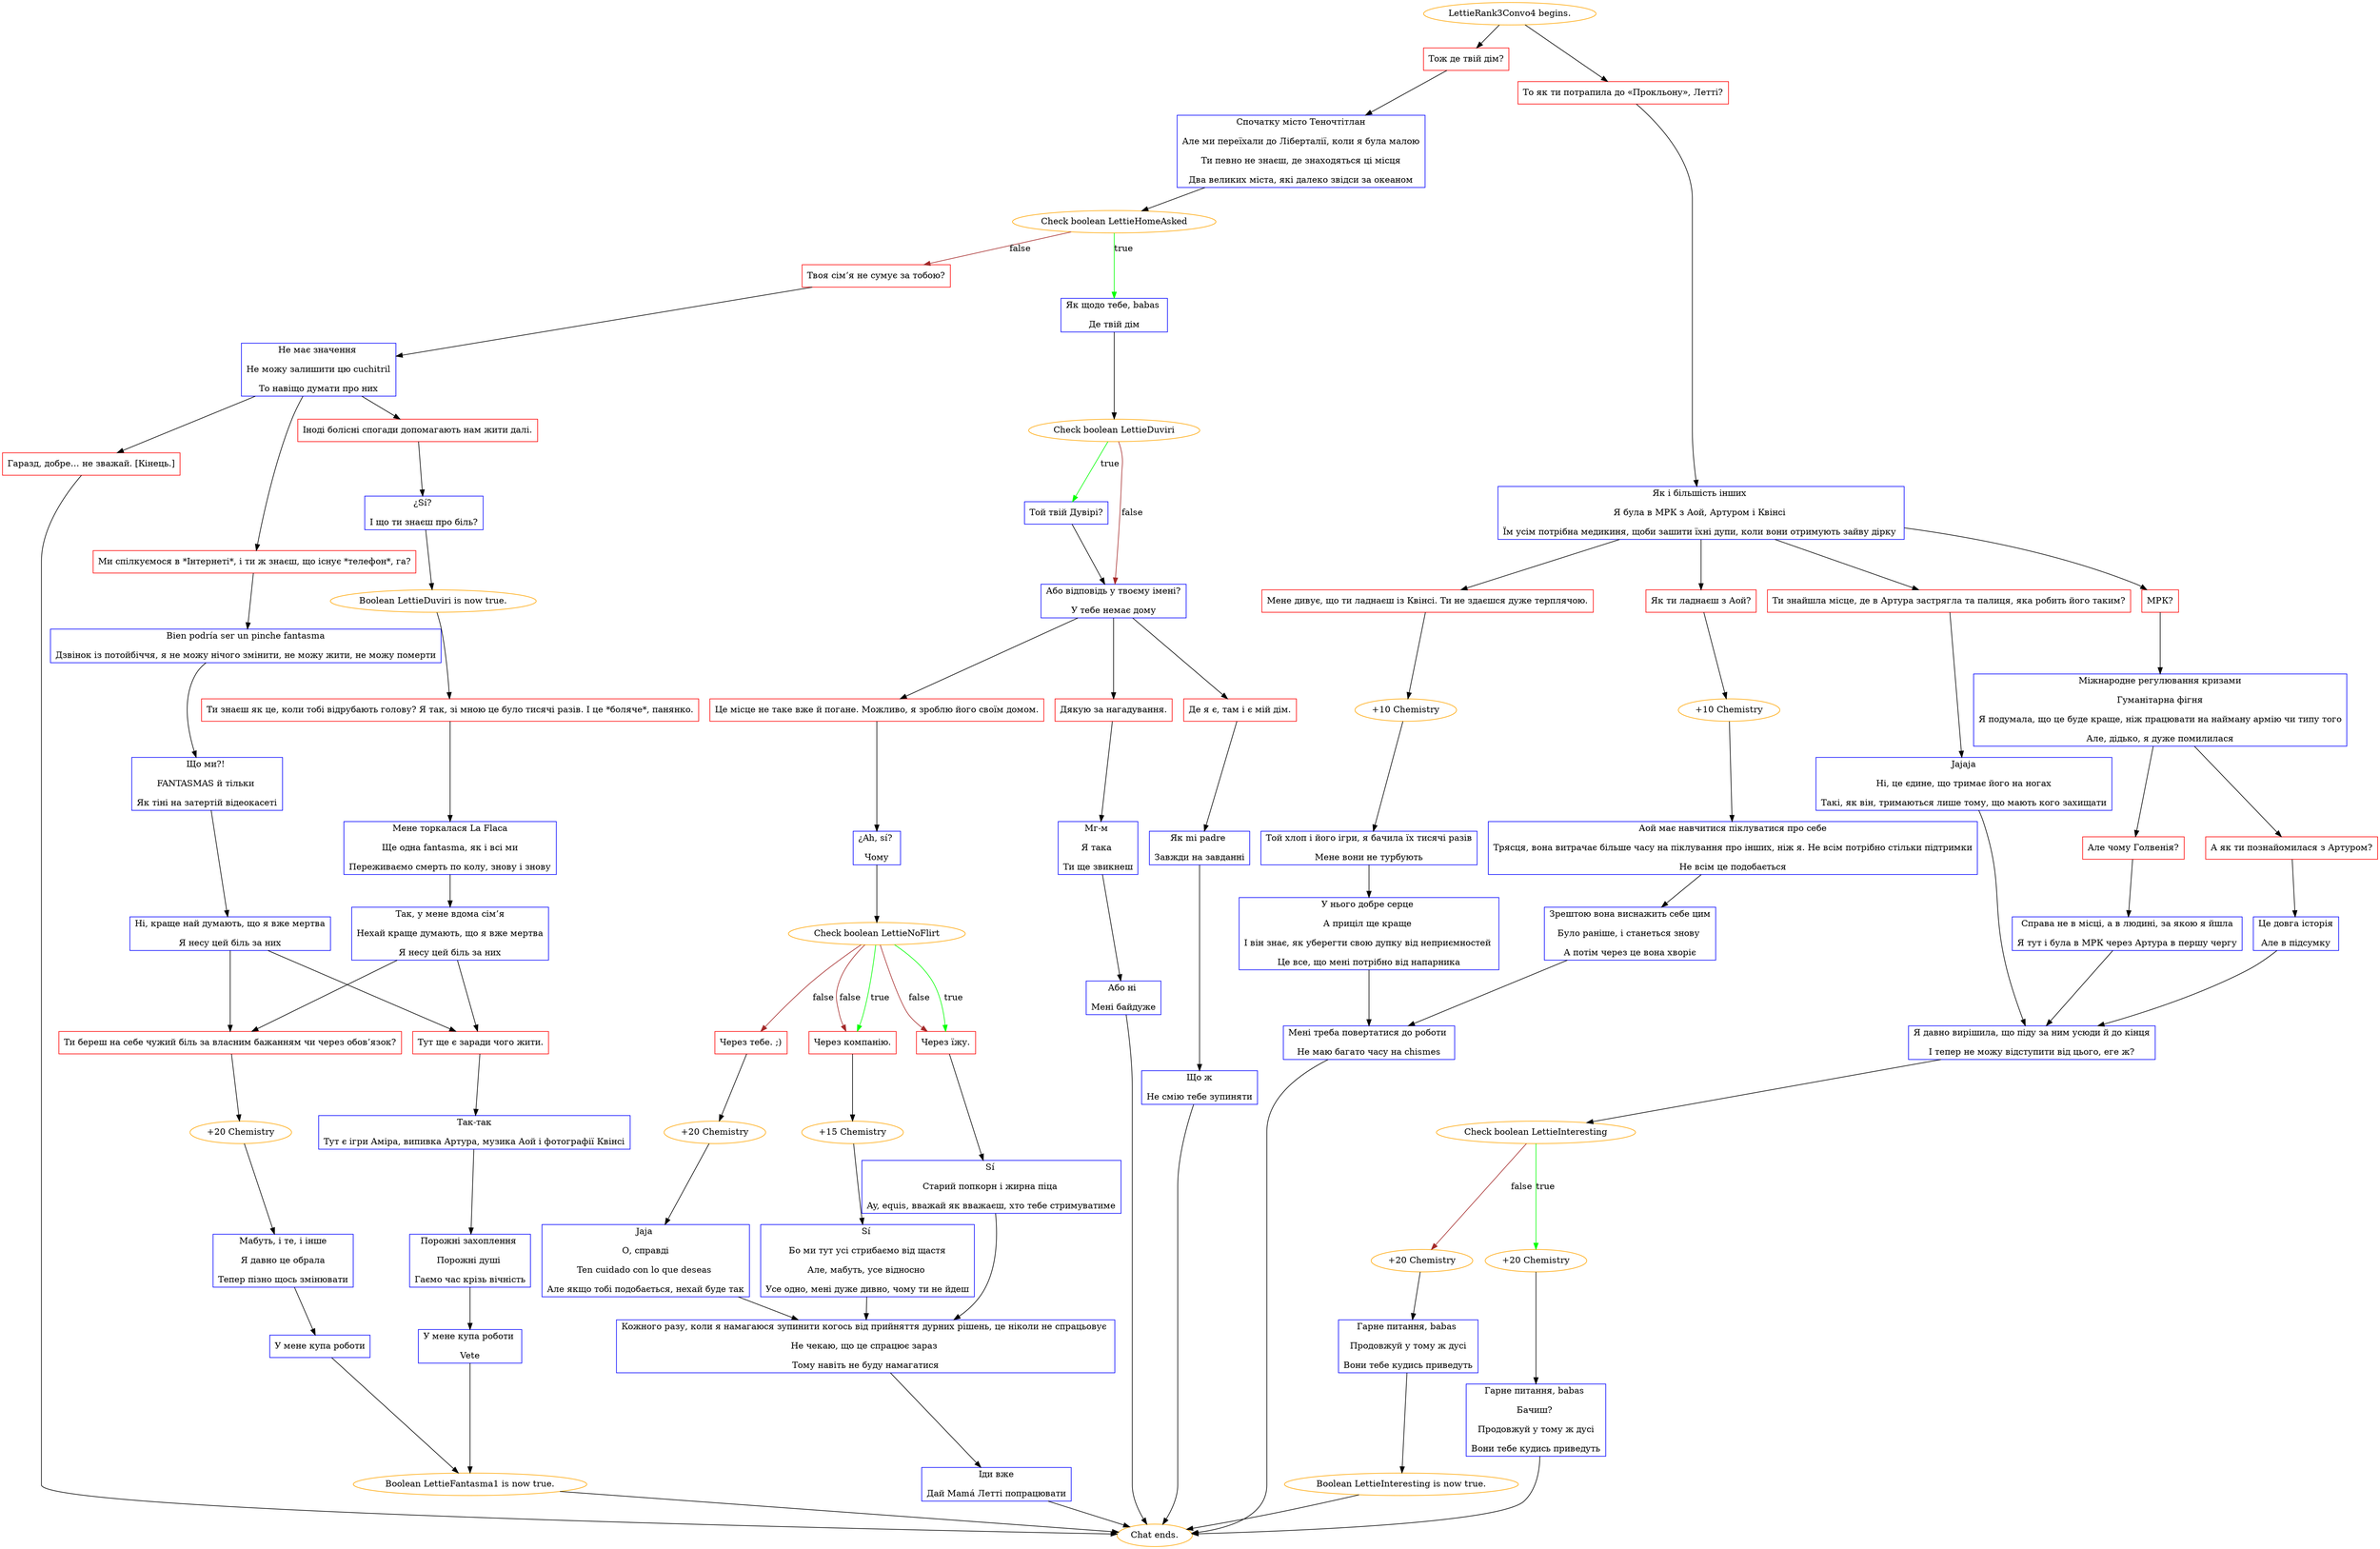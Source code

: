 digraph {
	"LettieRank3Convo4 begins." [color=orange];
		"LettieRank3Convo4 begins." -> j3586712412;
		"LettieRank3Convo4 begins." -> j2064751137;
	j3586712412 [label="Тож де твій дім?",shape=box,color=red];
		j3586712412 -> j858108535;
	j2064751137 [label="То як ти потрапила до «Прокльону», Летті?",shape=box,color=red];
		j2064751137 -> j2450371522;
	j858108535 [label="Спочатку місто Теночтітлан
Але ми переїхали до Ліберталії, коли я була малою
Ти певно не знаєш, де знаходяться ці місця
Два великих міста, які далеко звідси за океаном",shape=box,color=blue];
		j858108535 -> j626268686;
	j2450371522 [label="Як і більшість інших 
Я була в МРК з Аой, Артуром і Квінсі 
Їм усім потрібна медикиня, щоби зашити їхні дупи, коли вони отримують зайву дірку ",shape=box,color=blue];
		j2450371522 -> j3240966091;
		j2450371522 -> j3310473126;
		j2450371522 -> j1120063565;
		j2450371522 -> j3489243299;
	j626268686 [label="Check boolean LettieHomeAsked",color=orange];
		j626268686 -> j2514803154 [label=true,color=green];
		j626268686 -> j778319059 [label=false,color=brown];
	j3240966091 [label="Як ти ладнаєш з Аой?",shape=box,color=red];
		j3240966091 -> j4243691010;
	j3310473126 [label="Мене дивує, що ти ладнаєш із Квінсі. Ти не здаєшся дуже терплячою.",shape=box,color=red];
		j3310473126 -> j3231854430;
	j1120063565 [label="Ти знайшла місце, де в Артура застрягла та палиця, яка робить його таким?",shape=box,color=red];
		j1120063565 -> j3347644672;
	j3489243299 [label="МРК?",shape=box,color=red];
		j3489243299 -> j2223696943;
	j2514803154 [label="Як щодо тебе, babas 
Де твій дім",shape=box,color=blue];
		j2514803154 -> j2608084088;
	j778319059 [label="Твоя сім’я не сумує за тобою?",shape=box,color=red];
		j778319059 -> j3725329404;
	j4243691010 [label="+10 Chemistry",color=orange];
		j4243691010 -> j3822460177;
	j3231854430 [label="+10 Chemistry",color=orange];
		j3231854430 -> j1382154004;
	j3347644672 [label="Jajaja
Ні, це єдине, що тримає його на ногах
Такі, як він, тримаються лише тому, що мають кого захищати",shape=box,color=blue];
		j3347644672 -> j1923028132;
	j2223696943 [label="Міжнародне регулювання кризами
Гуманітарна фігня
Я подумала, що це буде краще, ніж працювати на найману армію чи типу того
Але, дідько, я дуже помилилася",shape=box,color=blue];
		j2223696943 -> j2117403882;
		j2223696943 -> j520788927;
	j2608084088 [label="Check boolean LettieDuviri",color=orange];
		j2608084088 -> j2204935343 [label=true,color=green];
		j2608084088 -> j3262053549 [label=false,color=brown];
	j3725329404 [label="Не має значення 
Не можу залишити цю cuchitril
То навіщо думати про них",shape=box,color=blue];
		j3725329404 -> j3241915040;
		j3725329404 -> j2070748899;
		j3725329404 -> j2106657013;
	j3822460177 [label="Аой має навчитися піклуватися про себе
Трясця, вона витрачає більше часу на піклування про інших, ніж я. Не всім потрібно стільки підтримки
Не всім це подобається",shape=box,color=blue];
		j3822460177 -> j2197980269;
	j1382154004 [label="Той хлоп і його ігри, я бачила їх тисячі разів
Мене вони не турбують",shape=box,color=blue];
		j1382154004 -> j422283462;
	j1923028132 [label="Я давно вирішила, що піду за ним усюди й до кінця
І тепер не можу відступити від цього, еге ж?",shape=box,color=blue];
		j1923028132 -> j1451161206;
	j2117403882 [label="А як ти познайомилася з Артуром?",shape=box,color=red];
		j2117403882 -> j1948179022;
	j520788927 [label="Але чому Голвенія?",shape=box,color=red];
		j520788927 -> j3649251688;
	j2204935343 [label="Той твій Дувірі?",shape=box,color=blue];
		j2204935343 -> j3262053549;
	j3262053549 [label="Або відповідь у твоєму імені?
У тебе немає дому",shape=box,color=blue];
		j3262053549 -> j3357810114;
		j3262053549 -> j2385105226;
		j3262053549 -> j3837722220;
	j3241915040 [label="Іноді болісні спогади допомагають нам жити далі.",shape=box,color=red];
		j3241915040 -> j2533799933;
	j2070748899 [label="Ми спілкуємося в *Інтернеті*, і ти ж знаєш, що існує *телефон*, га?",shape=box,color=red];
		j2070748899 -> j138480525;
	j2106657013 [label="Гаразд, добре… не зважай. [Кінець.]",shape=box,color=red];
		j2106657013 -> "Chat ends.";
	j2197980269 [label="Зрештою вона виснажить себе цим
Було раніше, і станеться знову 
А потім через це вона хворіє",shape=box,color=blue];
		j2197980269 -> j2898413393;
	j422283462 [label="У нього добре серце 
А приціл ще краще 
І він знає, як уберегти свою дупку від неприємностей 
Це все, що мені потрібно від напарника",shape=box,color=blue];
		j422283462 -> j2898413393;
	j1451161206 [label="Check boolean LettieInteresting",color=orange];
		j1451161206 -> j3619230284 [label=true,color=green];
		j1451161206 -> j2664360950 [label=false,color=brown];
	j1948179022 [label="Це довга історія
Але в підсумку",shape=box,color=blue];
		j1948179022 -> j1923028132;
	j3649251688 [label="Справа не в місці, а в людині, за якою я йшла
Я тут і була в МРК через Артура в першу чергу",shape=box,color=blue];
		j3649251688 -> j1923028132;
	j3357810114 [label="Це місце не таке вже й погане. Можливо, я зроблю його своїм домом.",shape=box,color=red];
		j3357810114 -> j2978788040;
	j2385105226 [label="Дякую за нагадування.",shape=box,color=red];
		j2385105226 -> j1843873548;
	j3837722220 [label="Де я є, там і є мій дім.",shape=box,color=red];
		j3837722220 -> j780183882;
	j2533799933 [label="¿Sí? 
І що ти знаєш про біль?",shape=box,color=blue];
		j2533799933 -> j3204835984;
	j138480525 [label="Bien podría ser un pinche fantasma
Дзвінок із потойбіччя, я не можу нічого змінити, не можу жити, не можу померти",shape=box,color=blue];
		j138480525 -> j4025384026;
	"Chat ends." [color=orange];
	j2898413393 [label="Мені треба повертатися до роботи 
Не маю багато часу на chismes",shape=box,color=blue];
		j2898413393 -> "Chat ends.";
	j3619230284 [label="+20 Chemistry",color=orange];
		j3619230284 -> j4064851410;
	j2664360950 [label="+20 Chemistry",color=orange];
		j2664360950 -> j2745010668;
	j2978788040 [label="¿Ah, sí? 
Чому",shape=box,color=blue];
		j2978788040 -> j628755748;
	j1843873548 [label="Мг-м 
Я така 
Ти ще звикнеш",shape=box,color=blue];
		j1843873548 -> j1671554119;
	j780183882 [label="Як mi padre 
Завжди на завданні",shape=box,color=blue];
		j780183882 -> j2269957366;
	j3204835984 [label="Boolean LettieDuviri is now true.",color=orange];
		j3204835984 -> j2329957068;
	j4025384026 [label="Що ми?! 
FANTASMAS й тільки 
Як тіні на затертій відеокасеті",shape=box,color=blue];
		j4025384026 -> j102323959;
	j4064851410 [label="Гарне питання, babas 
Бачиш? 
Продовжуй у тому ж дусі
Вони тебе кудись приведуть",shape=box,color=blue];
		j4064851410 -> "Chat ends.";
	j2745010668 [label="Гарне питання, babas 
Продовжуй у тому ж дусі
Вони тебе кудись приведуть",shape=box,color=blue];
		j2745010668 -> j70267491;
	j628755748 [label="Check boolean LettieNoFlirt",color=orange];
		j628755748 -> j1294494343 [label=true,color=green];
		j628755748 -> j2483455194 [label=true,color=green];
		j628755748 -> j2483455194 [label=false,color=brown];
		j628755748 -> j1294494343 [label=false,color=brown];
		j628755748 -> j3044679730 [label=false,color=brown];
	j1671554119 [label="Або ні 
Мені байдуже",shape=box,color=blue];
		j1671554119 -> "Chat ends.";
	j2269957366 [label="Що ж
Не смію тебе зупиняти",shape=box,color=blue];
		j2269957366 -> "Chat ends.";
	j2329957068 [label="Ти знаєш як це, коли тобі відрубають голову? Я так, зі мною це було тисячі разів. І це *боляче*, панянко.",shape=box,color=red];
		j2329957068 -> j1534002395;
	j102323959 [label="Ні, краще най думають, що я вже мертва
Я несу цей біль за них",shape=box,color=blue];
		j102323959 -> j1984733144;
		j102323959 -> j13709419;
	j70267491 [label="Boolean LettieInteresting is now true.",color=orange];
		j70267491 -> "Chat ends.";
	j1294494343 [label="Через компанію.",shape=box,color=red];
		j1294494343 -> j2225192057;
	j2483455194 [label="Через їжу.",shape=box,color=red];
		j2483455194 -> j2076387175;
	j3044679730 [label="Через тебе. ;)",shape=box,color=red];
		j3044679730 -> j1979092409;
	j1534002395 [label="Мене торкалася La Flaca
Ще одна fantasma, як і всі ми
Переживаємо смерть по колу, знову і знову",shape=box,color=blue];
		j1534002395 -> j4221773453;
	j1984733144 [label="Ти береш на себе чужий біль за власним бажанням чи через обов’язок?",shape=box,color=red];
		j1984733144 -> j2007206273;
	j13709419 [label="Тут ще є заради чого жити.",shape=box,color=red];
		j13709419 -> j444287335;
	j2225192057 [label="+15 Chemistry",color=orange];
		j2225192057 -> j4201455919;
	j2076387175 [label="Sí 
Старий попкорн і жирна піца 
Ay, equis, вважай як вважаєш, хто тебе стримуватиме",shape=box,color=blue];
		j2076387175 -> j2967367656;
	j1979092409 [label="+20 Chemistry",color=orange];
		j1979092409 -> j932834263;
	j4221773453 [label="Так, у мене вдома сім’я
Нехай краще думають, що я вже мертва
Я несу цей біль за них",shape=box,color=blue];
		j4221773453 -> j1984733144;
		j4221773453 -> j13709419;
	j2007206273 [label="+20 Chemistry",color=orange];
		j2007206273 -> j2445850444;
	j444287335 [label="Так-так
Тут є ігри Аміра, випивка Артура, музика Аой і фотографії Квінсі",shape=box,color=blue];
		j444287335 -> j1614066518;
	j4201455919 [label="Sí 
Бо ми тут усі стрибаємо від щастя
Але, мабуть, усе відносно 
Усе одно, мені дуже дивно, чому ти не йдеш",shape=box,color=blue];
		j4201455919 -> j2967367656;
	j2967367656 [label="Кожного разу, коли я намагаюся зупинити когось від прийняття дурних рішень, це ніколи не спрацьовує 
Не чекаю, що це спрацює зараз 
Тому навіть не буду намагатися",shape=box,color=blue];
		j2967367656 -> j677521897;
	j932834263 [label="Jaja 
О, справді
Ten cuidado con lo que deseas 
Але якщо тобі подобається, нехай буде так",shape=box,color=blue];
		j932834263 -> j2967367656;
	j2445850444 [label="Мабуть, і те, і інше
Я давно це обрала
Тепер пізно щось змінювати",shape=box,color=blue];
		j2445850444 -> j1729315693;
	j1614066518 [label="Порожні захоплення 
Порожні душі 
Гаємо час крізь вічність",shape=box,color=blue];
		j1614066518 -> j3376627480;
	j677521897 [label="Іди вже
Дай Mamá Летті попрацювати",shape=box,color=blue];
		j677521897 -> "Chat ends.";
	j1729315693 [label="У мене купа роботи",shape=box,color=blue];
		j1729315693 -> j1253712857;
	j3376627480 [label="У мене купа роботи 
Vete",shape=box,color=blue];
		j3376627480 -> j1253712857;
	j1253712857 [label="Boolean LettieFantasma1 is now true.",color=orange];
		j1253712857 -> "Chat ends.";
}